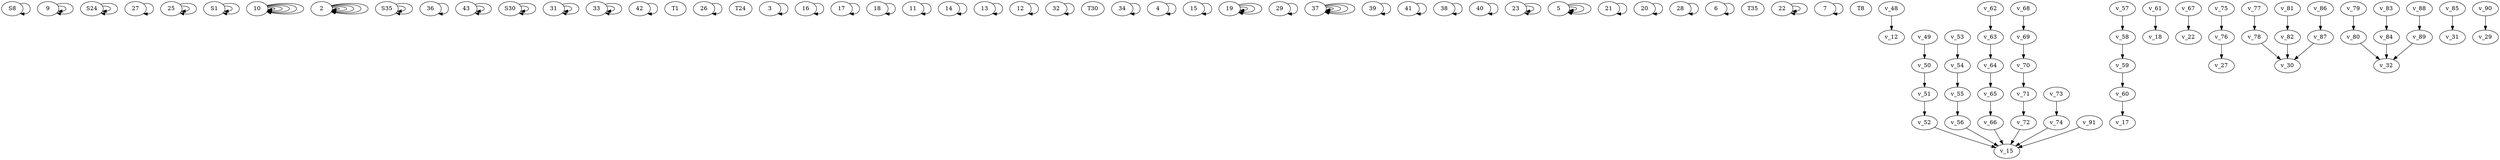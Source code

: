digraph temp {
S8[pos="125,1"];
9[pos="125,2"];
S24[pos="225,1"];
27[pos="200,2"];
25[pos="250,2"];
S1[pos="600,0"];
10[pos="525,1"];
2[pos="725,1"];
S35[pos="900,0"];
36[pos="950,1"];
43[pos="850,1"];
S30[pos="25,2"];
31[pos="150,4"];
33[pos="0,3"];
42[pos="100,3"];
T1[pos="450,7"];
26[pos="250,3"];
T24[pos="350,7"];
3[pos="900,3"];
16[pos="650,2"];
17[pos="750,2"];
18[pos="700,2"];
11[pos="550,3"];
14[pos="400,2"];
13[pos="500,2"];
12[pos="450,2"];
32[pos="150,5"];
T30[pos="350,6"];
34[pos="12,4"];
4[pos="550,4"];
15[pos="450,5"];
19[pos="800,3"];
29[pos="400,5"];
37[pos="412,1"];
39[pos="300,2"];
41[pos="350,2"];
38[pos="850,2"];
40[pos="800,2"];
23[pos="500,6"];
5[pos="550,5"];
21[pos="850,4"];
20[pos="800,4"];
28[pos="750,4"];
6[pos="550,6"];
T35[pos="650,6"];
22[pos="650,5"];
7[pos="550,7"];
T8[pos="550,8"];
S8 -> S8[pos="e125,1 125,2"];
S24 -> S24[pos="e225,1 200,2"];
S24 -> S24[pos="e225,1 250,2"];
S1 -> S1[pos="e600,0 525,1"];
S1 -> S1[pos="e600,0 725,1"];
S35 -> S35[pos="e900,0 950,1"];
S35 -> S35[pos="e900,0 850,1"];
S30 -> S30[pos="e25,2 50,3"];
S30 -> S30[pos="e25,2 0,3"];
9 -> 9[pos="e125,2 100,3"];
9 -> 9[pos="e125,2 150,3"];
25 -> 25[pos="e250,2 300,3"];
25 -> 25[pos="e250,2 250,3"];
27 -> 27[pos="e200,2 200,3"];
2 -> 2[pos="e725,1 900,2"];
2 -> 2[pos="e725,1 650,2"];
2 -> 2[pos="e725,1 750,2"];
2 -> 2[pos="e725,1 950,2"];
2 -> 2[pos="e725,1 700,2"];
10 -> 10[pos="e525,1 550,2"];
10 -> 10[pos="e525,1 400,2"];
10 -> 10[pos="e525,1 600,2"];
10 -> 10[pos="e525,1 500,2"];
10 -> 10[pos="e525,1 450,2"];
31 -> 31[pos="e150,4 200,5"];
31 -> 31[pos="e150,4 150,5"];
33 -> 33[pos="e0,3 75,4"];
33 -> 33[pos="e0,3 12,4"];
42 -> 42[pos="e100,3 550,4"];
26 -> 26[pos="e250,3 550,4"];
3 -> 3[pos="e900,3 550,4"];
16 -> 16[pos="e650,2 650,3"];
17 -> 17[pos="e750,2 800,3"];
18 -> 18[pos="e700,2 700,3"];
11 -> 11[pos="e550,3 550,4"];
14 -> 14[pos="e400,2 450,3"];
37 -> 37[pos="e412,1 300,2"];
37 -> 37[pos="e412,1 350,2"];
37 -> 37[pos="e412,1 850,2"];
37 -> 37[pos="e412,1 800,2"];
13 -> 13[pos="e500,2 800,3"];
12 -> 12[pos="e450,2 500,3"];
43 -> 43[pos="e850,1 850,2"];
43 -> 43[pos="e850,1 800,2"];
36 -> 36[pos="e950,1 1000,2"];
32 -> 32[pos="e150,5 500,6"];
34 -> 34[pos="e12,4 400,5"];
39 -> 39[pos="e300,2 350,3"];
41 -> 41[pos="e350,2 400,3"];
38 -> 38[pos="e850,2 850,3"];
40 -> 40[pos="e800,2 800,3"];
4 -> 4[pos="e550,4 550,5"];
19 -> 19[pos="e800,3 850,4"];
19 -> 19[pos="e800,3 800,4"];
19 -> 19[pos="e800,3 750,4"];
5 -> 5[pos="e550,5 550,6"];
5 -> 5[pos="e550,5 650,6"];
5 -> 5[pos="e550,5 500,6"];
21 -> 21[pos="e850,4 650,5"];
20 -> 20[pos="e800,4 450,5"];
28 -> 28[pos="e750,4 400,5"];
6 -> 6[pos="e550,6 550,7"];
15 -> 15[pos="e450,5 450,6"];
22 -> 22[pos="e650,5 500,6"];
22 -> 22[pos="e650,5 650,6"];
29 -> 29[pos="e400,5 350,6"];
7 -> 7[pos="e550,7 550,8"];
23 -> 23[pos="e500,6 350,7"];
23 -> 23[pos="e500,6 450,7"];
v_48 -> v_12[pos="e50,3 150,4"];
v_49 -> v_50[pos="e150,3 200,4"];
v_50 -> v_51[pos="e200,4 250,5"];
v_51 -> v_52[pos="e250,5 250,6"];
v_52 -> v_15[pos="e250,6 450,7"];
v_53 -> v_54[pos="e300,3 300,4"];
v_54 -> v_55[pos="e300,4 350,5"];
v_55 -> v_56[pos="e350,5 400,6"];
v_56 -> v_15[pos="e400,6 450,7"];
v_57 -> v_58[pos="e200,3 250,4"];
v_58 -> v_59[pos="e250,4 300,5"];
v_59 -> v_60[pos="e300,5 300,6"];
v_60 -> v_17[pos="e300,6 350,7"];
v_61 -> v_18[pos="e900,2 900,3"];
v_62 -> v_63[pos="e950,2 950,3"];
v_63 -> v_64[pos="e950,3 925,4"];
v_64 -> v_65[pos="e925,4 812,5"];
v_65 -> v_66[pos="e812,5 756,6"];
v_66 -> v_15[pos="e756,6 450,7"];
v_67 -> v_22[pos="e550,2 550,3"];
v_68 -> v_69[pos="e600,2 600,3"];
v_69 -> v_70[pos="e600,3 600,4"];
v_70 -> v_71[pos="e600,4 600,5"];
v_71 -> v_72[pos="e600,5 600,6"];
v_72 -> v_15[pos="e600,6 450,7"];
v_73 -> v_74[pos="e200,5 200,6"];
v_74 -> v_15[pos="e200,6 450,7"];
v_75 -> v_76[pos="e75,4 88,5"];
v_76 -> v_27[pos="e88,5 350,6"];
v_77 -> v_78[pos="e650,3 650,4"];
v_78 -> v_30[pos="e650,4 450,5"];
v_79 -> v_80[pos="e700,3 700,4"];
v_80 -> v_32[pos="e700,4 400,5"];
v_81 -> v_82[pos="e450,3 450,4"];
v_82 -> v_30[pos="e450,4 450,5"];
v_83 -> v_84[pos="e500,3 500,4"];
v_84 -> v_32[pos="e500,4 400,5"];
v_85 -> v_31[pos="e1000,2 800,3"];
v_86 -> v_87[pos="e350,3 350,4"];
v_87 -> v_30[pos="e350,4 450,5"];
v_88 -> v_89[pos="e400,3 400,4"];
v_89 -> v_32[pos="e400,4 400,5"];
v_90 -> v_29[pos="e850,3 550,4"];
v_91 -> v_15[pos="e450,6 450,7"];
}